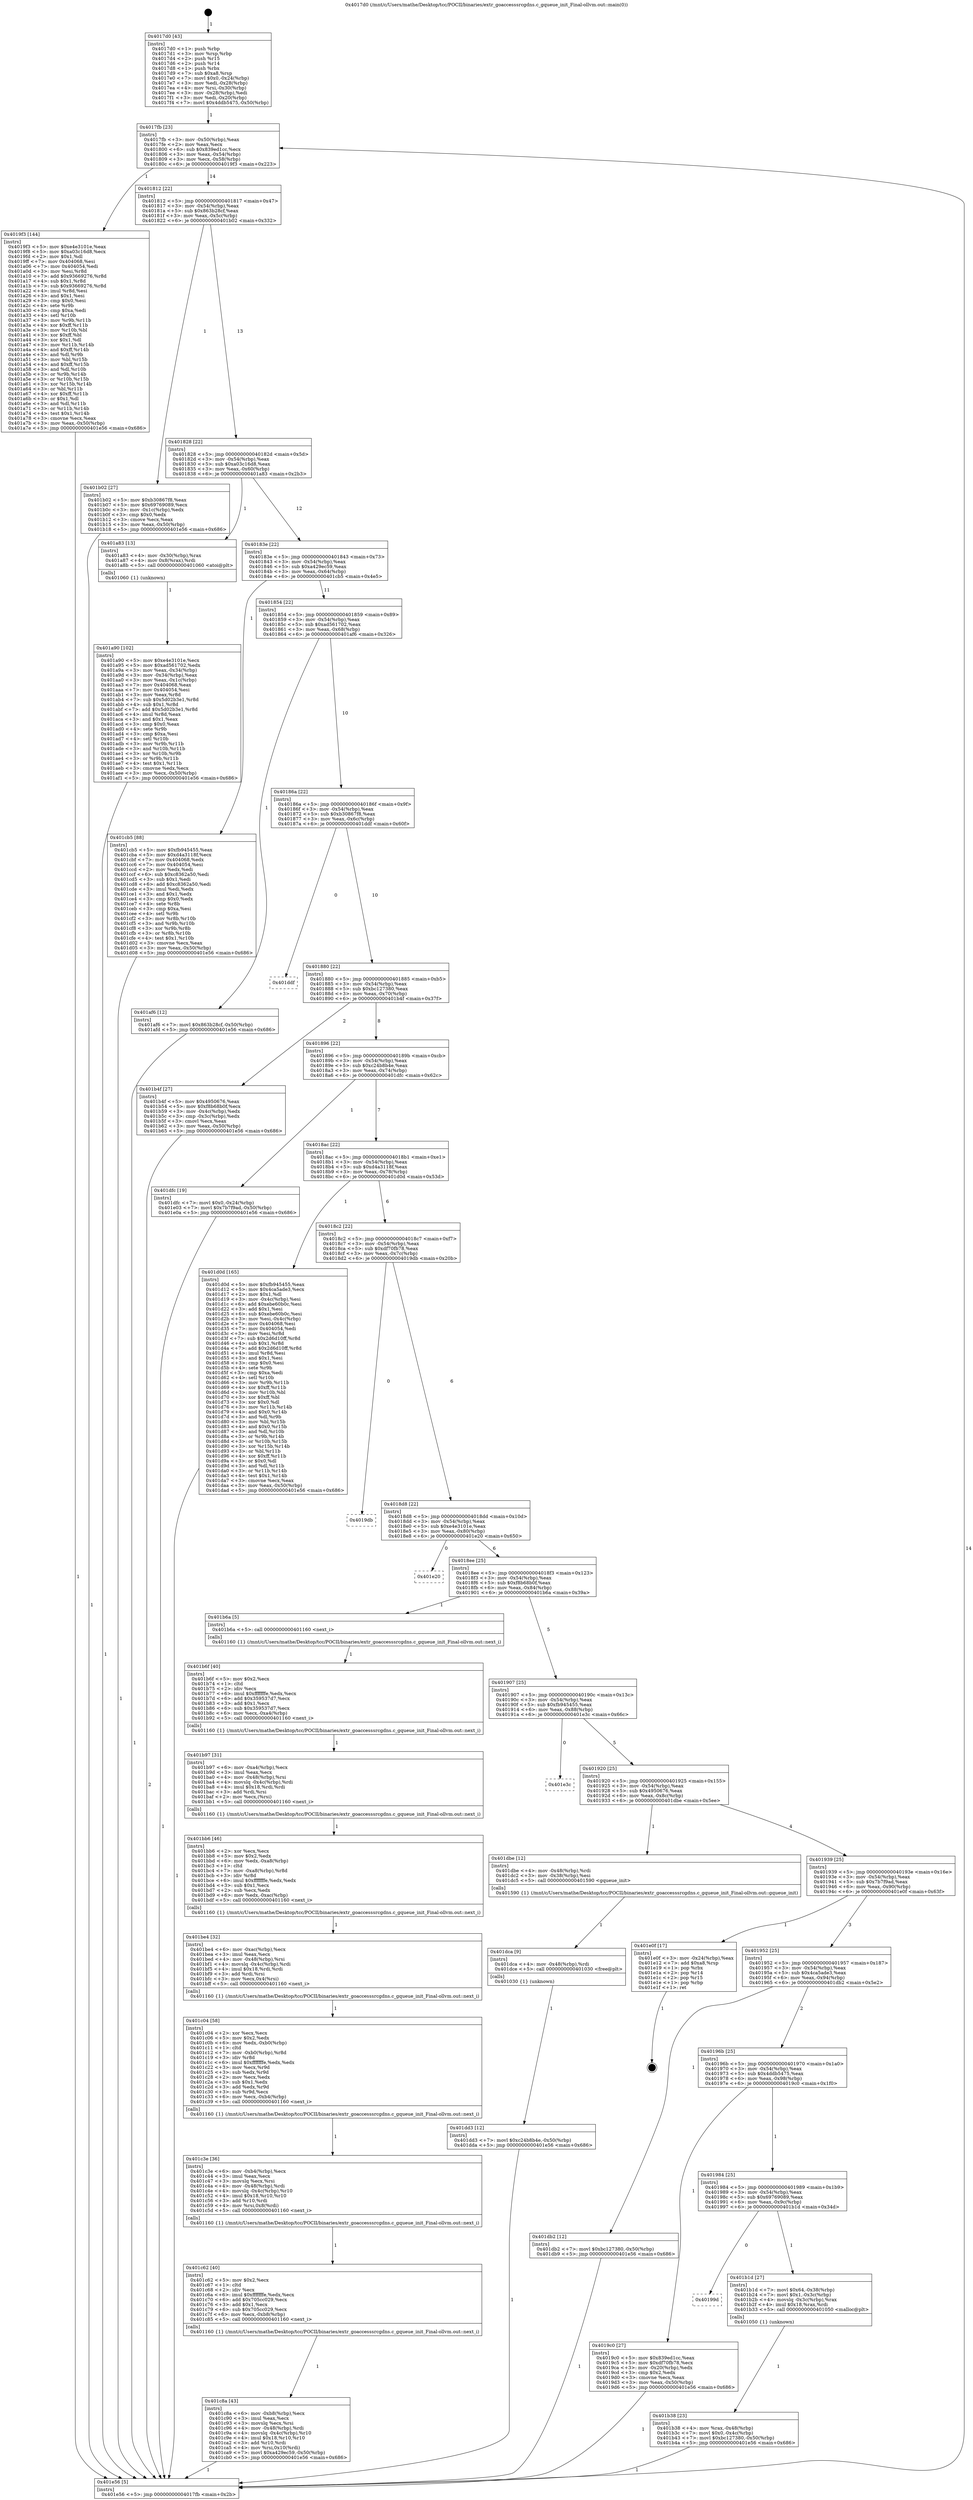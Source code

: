 digraph "0x4017d0" {
  label = "0x4017d0 (/mnt/c/Users/mathe/Desktop/tcc/POCII/binaries/extr_goaccesssrcgdns.c_gqueue_init_Final-ollvm.out::main(0))"
  labelloc = "t"
  node[shape=record]

  Entry [label="",width=0.3,height=0.3,shape=circle,fillcolor=black,style=filled]
  "0x4017fb" [label="{
     0x4017fb [23]\l
     | [instrs]\l
     &nbsp;&nbsp;0x4017fb \<+3\>: mov -0x50(%rbp),%eax\l
     &nbsp;&nbsp;0x4017fe \<+2\>: mov %eax,%ecx\l
     &nbsp;&nbsp;0x401800 \<+6\>: sub $0x839ed1cc,%ecx\l
     &nbsp;&nbsp;0x401806 \<+3\>: mov %eax,-0x54(%rbp)\l
     &nbsp;&nbsp;0x401809 \<+3\>: mov %ecx,-0x58(%rbp)\l
     &nbsp;&nbsp;0x40180c \<+6\>: je 00000000004019f3 \<main+0x223\>\l
  }"]
  "0x4019f3" [label="{
     0x4019f3 [144]\l
     | [instrs]\l
     &nbsp;&nbsp;0x4019f3 \<+5\>: mov $0xe4e3101e,%eax\l
     &nbsp;&nbsp;0x4019f8 \<+5\>: mov $0xa03c16d8,%ecx\l
     &nbsp;&nbsp;0x4019fd \<+2\>: mov $0x1,%dl\l
     &nbsp;&nbsp;0x4019ff \<+7\>: mov 0x404068,%esi\l
     &nbsp;&nbsp;0x401a06 \<+7\>: mov 0x404054,%edi\l
     &nbsp;&nbsp;0x401a0d \<+3\>: mov %esi,%r8d\l
     &nbsp;&nbsp;0x401a10 \<+7\>: add $0x93669276,%r8d\l
     &nbsp;&nbsp;0x401a17 \<+4\>: sub $0x1,%r8d\l
     &nbsp;&nbsp;0x401a1b \<+7\>: sub $0x93669276,%r8d\l
     &nbsp;&nbsp;0x401a22 \<+4\>: imul %r8d,%esi\l
     &nbsp;&nbsp;0x401a26 \<+3\>: and $0x1,%esi\l
     &nbsp;&nbsp;0x401a29 \<+3\>: cmp $0x0,%esi\l
     &nbsp;&nbsp;0x401a2c \<+4\>: sete %r9b\l
     &nbsp;&nbsp;0x401a30 \<+3\>: cmp $0xa,%edi\l
     &nbsp;&nbsp;0x401a33 \<+4\>: setl %r10b\l
     &nbsp;&nbsp;0x401a37 \<+3\>: mov %r9b,%r11b\l
     &nbsp;&nbsp;0x401a3a \<+4\>: xor $0xff,%r11b\l
     &nbsp;&nbsp;0x401a3e \<+3\>: mov %r10b,%bl\l
     &nbsp;&nbsp;0x401a41 \<+3\>: xor $0xff,%bl\l
     &nbsp;&nbsp;0x401a44 \<+3\>: xor $0x1,%dl\l
     &nbsp;&nbsp;0x401a47 \<+3\>: mov %r11b,%r14b\l
     &nbsp;&nbsp;0x401a4a \<+4\>: and $0xff,%r14b\l
     &nbsp;&nbsp;0x401a4e \<+3\>: and %dl,%r9b\l
     &nbsp;&nbsp;0x401a51 \<+3\>: mov %bl,%r15b\l
     &nbsp;&nbsp;0x401a54 \<+4\>: and $0xff,%r15b\l
     &nbsp;&nbsp;0x401a58 \<+3\>: and %dl,%r10b\l
     &nbsp;&nbsp;0x401a5b \<+3\>: or %r9b,%r14b\l
     &nbsp;&nbsp;0x401a5e \<+3\>: or %r10b,%r15b\l
     &nbsp;&nbsp;0x401a61 \<+3\>: xor %r15b,%r14b\l
     &nbsp;&nbsp;0x401a64 \<+3\>: or %bl,%r11b\l
     &nbsp;&nbsp;0x401a67 \<+4\>: xor $0xff,%r11b\l
     &nbsp;&nbsp;0x401a6b \<+3\>: or $0x1,%dl\l
     &nbsp;&nbsp;0x401a6e \<+3\>: and %dl,%r11b\l
     &nbsp;&nbsp;0x401a71 \<+3\>: or %r11b,%r14b\l
     &nbsp;&nbsp;0x401a74 \<+4\>: test $0x1,%r14b\l
     &nbsp;&nbsp;0x401a78 \<+3\>: cmovne %ecx,%eax\l
     &nbsp;&nbsp;0x401a7b \<+3\>: mov %eax,-0x50(%rbp)\l
     &nbsp;&nbsp;0x401a7e \<+5\>: jmp 0000000000401e56 \<main+0x686\>\l
  }"]
  "0x401812" [label="{
     0x401812 [22]\l
     | [instrs]\l
     &nbsp;&nbsp;0x401812 \<+5\>: jmp 0000000000401817 \<main+0x47\>\l
     &nbsp;&nbsp;0x401817 \<+3\>: mov -0x54(%rbp),%eax\l
     &nbsp;&nbsp;0x40181a \<+5\>: sub $0x863b28cf,%eax\l
     &nbsp;&nbsp;0x40181f \<+3\>: mov %eax,-0x5c(%rbp)\l
     &nbsp;&nbsp;0x401822 \<+6\>: je 0000000000401b02 \<main+0x332\>\l
  }"]
  Exit [label="",width=0.3,height=0.3,shape=circle,fillcolor=black,style=filled,peripheries=2]
  "0x401b02" [label="{
     0x401b02 [27]\l
     | [instrs]\l
     &nbsp;&nbsp;0x401b02 \<+5\>: mov $0xb30867f8,%eax\l
     &nbsp;&nbsp;0x401b07 \<+5\>: mov $0x69769089,%ecx\l
     &nbsp;&nbsp;0x401b0c \<+3\>: mov -0x1c(%rbp),%edx\l
     &nbsp;&nbsp;0x401b0f \<+3\>: cmp $0x0,%edx\l
     &nbsp;&nbsp;0x401b12 \<+3\>: cmove %ecx,%eax\l
     &nbsp;&nbsp;0x401b15 \<+3\>: mov %eax,-0x50(%rbp)\l
     &nbsp;&nbsp;0x401b18 \<+5\>: jmp 0000000000401e56 \<main+0x686\>\l
  }"]
  "0x401828" [label="{
     0x401828 [22]\l
     | [instrs]\l
     &nbsp;&nbsp;0x401828 \<+5\>: jmp 000000000040182d \<main+0x5d\>\l
     &nbsp;&nbsp;0x40182d \<+3\>: mov -0x54(%rbp),%eax\l
     &nbsp;&nbsp;0x401830 \<+5\>: sub $0xa03c16d8,%eax\l
     &nbsp;&nbsp;0x401835 \<+3\>: mov %eax,-0x60(%rbp)\l
     &nbsp;&nbsp;0x401838 \<+6\>: je 0000000000401a83 \<main+0x2b3\>\l
  }"]
  "0x401dd3" [label="{
     0x401dd3 [12]\l
     | [instrs]\l
     &nbsp;&nbsp;0x401dd3 \<+7\>: movl $0xc24b8b4e,-0x50(%rbp)\l
     &nbsp;&nbsp;0x401dda \<+5\>: jmp 0000000000401e56 \<main+0x686\>\l
  }"]
  "0x401a83" [label="{
     0x401a83 [13]\l
     | [instrs]\l
     &nbsp;&nbsp;0x401a83 \<+4\>: mov -0x30(%rbp),%rax\l
     &nbsp;&nbsp;0x401a87 \<+4\>: mov 0x8(%rax),%rdi\l
     &nbsp;&nbsp;0x401a8b \<+5\>: call 0000000000401060 \<atoi@plt\>\l
     | [calls]\l
     &nbsp;&nbsp;0x401060 \{1\} (unknown)\l
  }"]
  "0x40183e" [label="{
     0x40183e [22]\l
     | [instrs]\l
     &nbsp;&nbsp;0x40183e \<+5\>: jmp 0000000000401843 \<main+0x73\>\l
     &nbsp;&nbsp;0x401843 \<+3\>: mov -0x54(%rbp),%eax\l
     &nbsp;&nbsp;0x401846 \<+5\>: sub $0xa429ec59,%eax\l
     &nbsp;&nbsp;0x40184b \<+3\>: mov %eax,-0x64(%rbp)\l
     &nbsp;&nbsp;0x40184e \<+6\>: je 0000000000401cb5 \<main+0x4e5\>\l
  }"]
  "0x401dca" [label="{
     0x401dca [9]\l
     | [instrs]\l
     &nbsp;&nbsp;0x401dca \<+4\>: mov -0x48(%rbp),%rdi\l
     &nbsp;&nbsp;0x401dce \<+5\>: call 0000000000401030 \<free@plt\>\l
     | [calls]\l
     &nbsp;&nbsp;0x401030 \{1\} (unknown)\l
  }"]
  "0x401cb5" [label="{
     0x401cb5 [88]\l
     | [instrs]\l
     &nbsp;&nbsp;0x401cb5 \<+5\>: mov $0xfb945455,%eax\l
     &nbsp;&nbsp;0x401cba \<+5\>: mov $0xd4a3118f,%ecx\l
     &nbsp;&nbsp;0x401cbf \<+7\>: mov 0x404068,%edx\l
     &nbsp;&nbsp;0x401cc6 \<+7\>: mov 0x404054,%esi\l
     &nbsp;&nbsp;0x401ccd \<+2\>: mov %edx,%edi\l
     &nbsp;&nbsp;0x401ccf \<+6\>: sub $0xc8362a50,%edi\l
     &nbsp;&nbsp;0x401cd5 \<+3\>: sub $0x1,%edi\l
     &nbsp;&nbsp;0x401cd8 \<+6\>: add $0xc8362a50,%edi\l
     &nbsp;&nbsp;0x401cde \<+3\>: imul %edi,%edx\l
     &nbsp;&nbsp;0x401ce1 \<+3\>: and $0x1,%edx\l
     &nbsp;&nbsp;0x401ce4 \<+3\>: cmp $0x0,%edx\l
     &nbsp;&nbsp;0x401ce7 \<+4\>: sete %r8b\l
     &nbsp;&nbsp;0x401ceb \<+3\>: cmp $0xa,%esi\l
     &nbsp;&nbsp;0x401cee \<+4\>: setl %r9b\l
     &nbsp;&nbsp;0x401cf2 \<+3\>: mov %r8b,%r10b\l
     &nbsp;&nbsp;0x401cf5 \<+3\>: and %r9b,%r10b\l
     &nbsp;&nbsp;0x401cf8 \<+3\>: xor %r9b,%r8b\l
     &nbsp;&nbsp;0x401cfb \<+3\>: or %r8b,%r10b\l
     &nbsp;&nbsp;0x401cfe \<+4\>: test $0x1,%r10b\l
     &nbsp;&nbsp;0x401d02 \<+3\>: cmovne %ecx,%eax\l
     &nbsp;&nbsp;0x401d05 \<+3\>: mov %eax,-0x50(%rbp)\l
     &nbsp;&nbsp;0x401d08 \<+5\>: jmp 0000000000401e56 \<main+0x686\>\l
  }"]
  "0x401854" [label="{
     0x401854 [22]\l
     | [instrs]\l
     &nbsp;&nbsp;0x401854 \<+5\>: jmp 0000000000401859 \<main+0x89\>\l
     &nbsp;&nbsp;0x401859 \<+3\>: mov -0x54(%rbp),%eax\l
     &nbsp;&nbsp;0x40185c \<+5\>: sub $0xad561702,%eax\l
     &nbsp;&nbsp;0x401861 \<+3\>: mov %eax,-0x68(%rbp)\l
     &nbsp;&nbsp;0x401864 \<+6\>: je 0000000000401af6 \<main+0x326\>\l
  }"]
  "0x401c8a" [label="{
     0x401c8a [43]\l
     | [instrs]\l
     &nbsp;&nbsp;0x401c8a \<+6\>: mov -0xb8(%rbp),%ecx\l
     &nbsp;&nbsp;0x401c90 \<+3\>: imul %eax,%ecx\l
     &nbsp;&nbsp;0x401c93 \<+3\>: movslq %ecx,%rsi\l
     &nbsp;&nbsp;0x401c96 \<+4\>: mov -0x48(%rbp),%rdi\l
     &nbsp;&nbsp;0x401c9a \<+4\>: movslq -0x4c(%rbp),%r10\l
     &nbsp;&nbsp;0x401c9e \<+4\>: imul $0x18,%r10,%r10\l
     &nbsp;&nbsp;0x401ca2 \<+3\>: add %r10,%rdi\l
     &nbsp;&nbsp;0x401ca5 \<+4\>: mov %rsi,0x10(%rdi)\l
     &nbsp;&nbsp;0x401ca9 \<+7\>: movl $0xa429ec59,-0x50(%rbp)\l
     &nbsp;&nbsp;0x401cb0 \<+5\>: jmp 0000000000401e56 \<main+0x686\>\l
  }"]
  "0x401af6" [label="{
     0x401af6 [12]\l
     | [instrs]\l
     &nbsp;&nbsp;0x401af6 \<+7\>: movl $0x863b28cf,-0x50(%rbp)\l
     &nbsp;&nbsp;0x401afd \<+5\>: jmp 0000000000401e56 \<main+0x686\>\l
  }"]
  "0x40186a" [label="{
     0x40186a [22]\l
     | [instrs]\l
     &nbsp;&nbsp;0x40186a \<+5\>: jmp 000000000040186f \<main+0x9f\>\l
     &nbsp;&nbsp;0x40186f \<+3\>: mov -0x54(%rbp),%eax\l
     &nbsp;&nbsp;0x401872 \<+5\>: sub $0xb30867f8,%eax\l
     &nbsp;&nbsp;0x401877 \<+3\>: mov %eax,-0x6c(%rbp)\l
     &nbsp;&nbsp;0x40187a \<+6\>: je 0000000000401ddf \<main+0x60f\>\l
  }"]
  "0x401c62" [label="{
     0x401c62 [40]\l
     | [instrs]\l
     &nbsp;&nbsp;0x401c62 \<+5\>: mov $0x2,%ecx\l
     &nbsp;&nbsp;0x401c67 \<+1\>: cltd\l
     &nbsp;&nbsp;0x401c68 \<+2\>: idiv %ecx\l
     &nbsp;&nbsp;0x401c6a \<+6\>: imul $0xfffffffe,%edx,%ecx\l
     &nbsp;&nbsp;0x401c70 \<+6\>: add $0x705cc029,%ecx\l
     &nbsp;&nbsp;0x401c76 \<+3\>: add $0x1,%ecx\l
     &nbsp;&nbsp;0x401c79 \<+6\>: sub $0x705cc029,%ecx\l
     &nbsp;&nbsp;0x401c7f \<+6\>: mov %ecx,-0xb8(%rbp)\l
     &nbsp;&nbsp;0x401c85 \<+5\>: call 0000000000401160 \<next_i\>\l
     | [calls]\l
     &nbsp;&nbsp;0x401160 \{1\} (/mnt/c/Users/mathe/Desktop/tcc/POCII/binaries/extr_goaccesssrcgdns.c_gqueue_init_Final-ollvm.out::next_i)\l
  }"]
  "0x401ddf" [label="{
     0x401ddf\l
  }", style=dashed]
  "0x401880" [label="{
     0x401880 [22]\l
     | [instrs]\l
     &nbsp;&nbsp;0x401880 \<+5\>: jmp 0000000000401885 \<main+0xb5\>\l
     &nbsp;&nbsp;0x401885 \<+3\>: mov -0x54(%rbp),%eax\l
     &nbsp;&nbsp;0x401888 \<+5\>: sub $0xbc127380,%eax\l
     &nbsp;&nbsp;0x40188d \<+3\>: mov %eax,-0x70(%rbp)\l
     &nbsp;&nbsp;0x401890 \<+6\>: je 0000000000401b4f \<main+0x37f\>\l
  }"]
  "0x401c3e" [label="{
     0x401c3e [36]\l
     | [instrs]\l
     &nbsp;&nbsp;0x401c3e \<+6\>: mov -0xb4(%rbp),%ecx\l
     &nbsp;&nbsp;0x401c44 \<+3\>: imul %eax,%ecx\l
     &nbsp;&nbsp;0x401c47 \<+3\>: movslq %ecx,%rsi\l
     &nbsp;&nbsp;0x401c4a \<+4\>: mov -0x48(%rbp),%rdi\l
     &nbsp;&nbsp;0x401c4e \<+4\>: movslq -0x4c(%rbp),%r10\l
     &nbsp;&nbsp;0x401c52 \<+4\>: imul $0x18,%r10,%r10\l
     &nbsp;&nbsp;0x401c56 \<+3\>: add %r10,%rdi\l
     &nbsp;&nbsp;0x401c59 \<+4\>: mov %rsi,0x8(%rdi)\l
     &nbsp;&nbsp;0x401c5d \<+5\>: call 0000000000401160 \<next_i\>\l
     | [calls]\l
     &nbsp;&nbsp;0x401160 \{1\} (/mnt/c/Users/mathe/Desktop/tcc/POCII/binaries/extr_goaccesssrcgdns.c_gqueue_init_Final-ollvm.out::next_i)\l
  }"]
  "0x401b4f" [label="{
     0x401b4f [27]\l
     | [instrs]\l
     &nbsp;&nbsp;0x401b4f \<+5\>: mov $0x4950676,%eax\l
     &nbsp;&nbsp;0x401b54 \<+5\>: mov $0xf8b68b0f,%ecx\l
     &nbsp;&nbsp;0x401b59 \<+3\>: mov -0x4c(%rbp),%edx\l
     &nbsp;&nbsp;0x401b5c \<+3\>: cmp -0x3c(%rbp),%edx\l
     &nbsp;&nbsp;0x401b5f \<+3\>: cmovl %ecx,%eax\l
     &nbsp;&nbsp;0x401b62 \<+3\>: mov %eax,-0x50(%rbp)\l
     &nbsp;&nbsp;0x401b65 \<+5\>: jmp 0000000000401e56 \<main+0x686\>\l
  }"]
  "0x401896" [label="{
     0x401896 [22]\l
     | [instrs]\l
     &nbsp;&nbsp;0x401896 \<+5\>: jmp 000000000040189b \<main+0xcb\>\l
     &nbsp;&nbsp;0x40189b \<+3\>: mov -0x54(%rbp),%eax\l
     &nbsp;&nbsp;0x40189e \<+5\>: sub $0xc24b8b4e,%eax\l
     &nbsp;&nbsp;0x4018a3 \<+3\>: mov %eax,-0x74(%rbp)\l
     &nbsp;&nbsp;0x4018a6 \<+6\>: je 0000000000401dfc \<main+0x62c\>\l
  }"]
  "0x401c04" [label="{
     0x401c04 [58]\l
     | [instrs]\l
     &nbsp;&nbsp;0x401c04 \<+2\>: xor %ecx,%ecx\l
     &nbsp;&nbsp;0x401c06 \<+5\>: mov $0x2,%edx\l
     &nbsp;&nbsp;0x401c0b \<+6\>: mov %edx,-0xb0(%rbp)\l
     &nbsp;&nbsp;0x401c11 \<+1\>: cltd\l
     &nbsp;&nbsp;0x401c12 \<+7\>: mov -0xb0(%rbp),%r8d\l
     &nbsp;&nbsp;0x401c19 \<+3\>: idiv %r8d\l
     &nbsp;&nbsp;0x401c1c \<+6\>: imul $0xfffffffe,%edx,%edx\l
     &nbsp;&nbsp;0x401c22 \<+3\>: mov %ecx,%r9d\l
     &nbsp;&nbsp;0x401c25 \<+3\>: sub %edx,%r9d\l
     &nbsp;&nbsp;0x401c28 \<+2\>: mov %ecx,%edx\l
     &nbsp;&nbsp;0x401c2a \<+3\>: sub $0x1,%edx\l
     &nbsp;&nbsp;0x401c2d \<+3\>: add %edx,%r9d\l
     &nbsp;&nbsp;0x401c30 \<+3\>: sub %r9d,%ecx\l
     &nbsp;&nbsp;0x401c33 \<+6\>: mov %ecx,-0xb4(%rbp)\l
     &nbsp;&nbsp;0x401c39 \<+5\>: call 0000000000401160 \<next_i\>\l
     | [calls]\l
     &nbsp;&nbsp;0x401160 \{1\} (/mnt/c/Users/mathe/Desktop/tcc/POCII/binaries/extr_goaccesssrcgdns.c_gqueue_init_Final-ollvm.out::next_i)\l
  }"]
  "0x401dfc" [label="{
     0x401dfc [19]\l
     | [instrs]\l
     &nbsp;&nbsp;0x401dfc \<+7\>: movl $0x0,-0x24(%rbp)\l
     &nbsp;&nbsp;0x401e03 \<+7\>: movl $0x7b7f9ad,-0x50(%rbp)\l
     &nbsp;&nbsp;0x401e0a \<+5\>: jmp 0000000000401e56 \<main+0x686\>\l
  }"]
  "0x4018ac" [label="{
     0x4018ac [22]\l
     | [instrs]\l
     &nbsp;&nbsp;0x4018ac \<+5\>: jmp 00000000004018b1 \<main+0xe1\>\l
     &nbsp;&nbsp;0x4018b1 \<+3\>: mov -0x54(%rbp),%eax\l
     &nbsp;&nbsp;0x4018b4 \<+5\>: sub $0xd4a3118f,%eax\l
     &nbsp;&nbsp;0x4018b9 \<+3\>: mov %eax,-0x78(%rbp)\l
     &nbsp;&nbsp;0x4018bc \<+6\>: je 0000000000401d0d \<main+0x53d\>\l
  }"]
  "0x401be4" [label="{
     0x401be4 [32]\l
     | [instrs]\l
     &nbsp;&nbsp;0x401be4 \<+6\>: mov -0xac(%rbp),%ecx\l
     &nbsp;&nbsp;0x401bea \<+3\>: imul %eax,%ecx\l
     &nbsp;&nbsp;0x401bed \<+4\>: mov -0x48(%rbp),%rsi\l
     &nbsp;&nbsp;0x401bf1 \<+4\>: movslq -0x4c(%rbp),%rdi\l
     &nbsp;&nbsp;0x401bf5 \<+4\>: imul $0x18,%rdi,%rdi\l
     &nbsp;&nbsp;0x401bf9 \<+3\>: add %rdi,%rsi\l
     &nbsp;&nbsp;0x401bfc \<+3\>: mov %ecx,0x4(%rsi)\l
     &nbsp;&nbsp;0x401bff \<+5\>: call 0000000000401160 \<next_i\>\l
     | [calls]\l
     &nbsp;&nbsp;0x401160 \{1\} (/mnt/c/Users/mathe/Desktop/tcc/POCII/binaries/extr_goaccesssrcgdns.c_gqueue_init_Final-ollvm.out::next_i)\l
  }"]
  "0x401d0d" [label="{
     0x401d0d [165]\l
     | [instrs]\l
     &nbsp;&nbsp;0x401d0d \<+5\>: mov $0xfb945455,%eax\l
     &nbsp;&nbsp;0x401d12 \<+5\>: mov $0x4ca5ade3,%ecx\l
     &nbsp;&nbsp;0x401d17 \<+2\>: mov $0x1,%dl\l
     &nbsp;&nbsp;0x401d19 \<+3\>: mov -0x4c(%rbp),%esi\l
     &nbsp;&nbsp;0x401d1c \<+6\>: add $0xebe60b0c,%esi\l
     &nbsp;&nbsp;0x401d22 \<+3\>: add $0x1,%esi\l
     &nbsp;&nbsp;0x401d25 \<+6\>: sub $0xebe60b0c,%esi\l
     &nbsp;&nbsp;0x401d2b \<+3\>: mov %esi,-0x4c(%rbp)\l
     &nbsp;&nbsp;0x401d2e \<+7\>: mov 0x404068,%esi\l
     &nbsp;&nbsp;0x401d35 \<+7\>: mov 0x404054,%edi\l
     &nbsp;&nbsp;0x401d3c \<+3\>: mov %esi,%r8d\l
     &nbsp;&nbsp;0x401d3f \<+7\>: sub $0x2d6d10ff,%r8d\l
     &nbsp;&nbsp;0x401d46 \<+4\>: sub $0x1,%r8d\l
     &nbsp;&nbsp;0x401d4a \<+7\>: add $0x2d6d10ff,%r8d\l
     &nbsp;&nbsp;0x401d51 \<+4\>: imul %r8d,%esi\l
     &nbsp;&nbsp;0x401d55 \<+3\>: and $0x1,%esi\l
     &nbsp;&nbsp;0x401d58 \<+3\>: cmp $0x0,%esi\l
     &nbsp;&nbsp;0x401d5b \<+4\>: sete %r9b\l
     &nbsp;&nbsp;0x401d5f \<+3\>: cmp $0xa,%edi\l
     &nbsp;&nbsp;0x401d62 \<+4\>: setl %r10b\l
     &nbsp;&nbsp;0x401d66 \<+3\>: mov %r9b,%r11b\l
     &nbsp;&nbsp;0x401d69 \<+4\>: xor $0xff,%r11b\l
     &nbsp;&nbsp;0x401d6d \<+3\>: mov %r10b,%bl\l
     &nbsp;&nbsp;0x401d70 \<+3\>: xor $0xff,%bl\l
     &nbsp;&nbsp;0x401d73 \<+3\>: xor $0x0,%dl\l
     &nbsp;&nbsp;0x401d76 \<+3\>: mov %r11b,%r14b\l
     &nbsp;&nbsp;0x401d79 \<+4\>: and $0x0,%r14b\l
     &nbsp;&nbsp;0x401d7d \<+3\>: and %dl,%r9b\l
     &nbsp;&nbsp;0x401d80 \<+3\>: mov %bl,%r15b\l
     &nbsp;&nbsp;0x401d83 \<+4\>: and $0x0,%r15b\l
     &nbsp;&nbsp;0x401d87 \<+3\>: and %dl,%r10b\l
     &nbsp;&nbsp;0x401d8a \<+3\>: or %r9b,%r14b\l
     &nbsp;&nbsp;0x401d8d \<+3\>: or %r10b,%r15b\l
     &nbsp;&nbsp;0x401d90 \<+3\>: xor %r15b,%r14b\l
     &nbsp;&nbsp;0x401d93 \<+3\>: or %bl,%r11b\l
     &nbsp;&nbsp;0x401d96 \<+4\>: xor $0xff,%r11b\l
     &nbsp;&nbsp;0x401d9a \<+3\>: or $0x0,%dl\l
     &nbsp;&nbsp;0x401d9d \<+3\>: and %dl,%r11b\l
     &nbsp;&nbsp;0x401da0 \<+3\>: or %r11b,%r14b\l
     &nbsp;&nbsp;0x401da3 \<+4\>: test $0x1,%r14b\l
     &nbsp;&nbsp;0x401da7 \<+3\>: cmovne %ecx,%eax\l
     &nbsp;&nbsp;0x401daa \<+3\>: mov %eax,-0x50(%rbp)\l
     &nbsp;&nbsp;0x401dad \<+5\>: jmp 0000000000401e56 \<main+0x686\>\l
  }"]
  "0x4018c2" [label="{
     0x4018c2 [22]\l
     | [instrs]\l
     &nbsp;&nbsp;0x4018c2 \<+5\>: jmp 00000000004018c7 \<main+0xf7\>\l
     &nbsp;&nbsp;0x4018c7 \<+3\>: mov -0x54(%rbp),%eax\l
     &nbsp;&nbsp;0x4018ca \<+5\>: sub $0xdf70fb78,%eax\l
     &nbsp;&nbsp;0x4018cf \<+3\>: mov %eax,-0x7c(%rbp)\l
     &nbsp;&nbsp;0x4018d2 \<+6\>: je 00000000004019db \<main+0x20b\>\l
  }"]
  "0x401bb6" [label="{
     0x401bb6 [46]\l
     | [instrs]\l
     &nbsp;&nbsp;0x401bb6 \<+2\>: xor %ecx,%ecx\l
     &nbsp;&nbsp;0x401bb8 \<+5\>: mov $0x2,%edx\l
     &nbsp;&nbsp;0x401bbd \<+6\>: mov %edx,-0xa8(%rbp)\l
     &nbsp;&nbsp;0x401bc3 \<+1\>: cltd\l
     &nbsp;&nbsp;0x401bc4 \<+7\>: mov -0xa8(%rbp),%r8d\l
     &nbsp;&nbsp;0x401bcb \<+3\>: idiv %r8d\l
     &nbsp;&nbsp;0x401bce \<+6\>: imul $0xfffffffe,%edx,%edx\l
     &nbsp;&nbsp;0x401bd4 \<+3\>: sub $0x1,%ecx\l
     &nbsp;&nbsp;0x401bd7 \<+2\>: sub %ecx,%edx\l
     &nbsp;&nbsp;0x401bd9 \<+6\>: mov %edx,-0xac(%rbp)\l
     &nbsp;&nbsp;0x401bdf \<+5\>: call 0000000000401160 \<next_i\>\l
     | [calls]\l
     &nbsp;&nbsp;0x401160 \{1\} (/mnt/c/Users/mathe/Desktop/tcc/POCII/binaries/extr_goaccesssrcgdns.c_gqueue_init_Final-ollvm.out::next_i)\l
  }"]
  "0x4019db" [label="{
     0x4019db\l
  }", style=dashed]
  "0x4018d8" [label="{
     0x4018d8 [22]\l
     | [instrs]\l
     &nbsp;&nbsp;0x4018d8 \<+5\>: jmp 00000000004018dd \<main+0x10d\>\l
     &nbsp;&nbsp;0x4018dd \<+3\>: mov -0x54(%rbp),%eax\l
     &nbsp;&nbsp;0x4018e0 \<+5\>: sub $0xe4e3101e,%eax\l
     &nbsp;&nbsp;0x4018e5 \<+3\>: mov %eax,-0x80(%rbp)\l
     &nbsp;&nbsp;0x4018e8 \<+6\>: je 0000000000401e20 \<main+0x650\>\l
  }"]
  "0x401b97" [label="{
     0x401b97 [31]\l
     | [instrs]\l
     &nbsp;&nbsp;0x401b97 \<+6\>: mov -0xa4(%rbp),%ecx\l
     &nbsp;&nbsp;0x401b9d \<+3\>: imul %eax,%ecx\l
     &nbsp;&nbsp;0x401ba0 \<+4\>: mov -0x48(%rbp),%rsi\l
     &nbsp;&nbsp;0x401ba4 \<+4\>: movslq -0x4c(%rbp),%rdi\l
     &nbsp;&nbsp;0x401ba8 \<+4\>: imul $0x18,%rdi,%rdi\l
     &nbsp;&nbsp;0x401bac \<+3\>: add %rdi,%rsi\l
     &nbsp;&nbsp;0x401baf \<+2\>: mov %ecx,(%rsi)\l
     &nbsp;&nbsp;0x401bb1 \<+5\>: call 0000000000401160 \<next_i\>\l
     | [calls]\l
     &nbsp;&nbsp;0x401160 \{1\} (/mnt/c/Users/mathe/Desktop/tcc/POCII/binaries/extr_goaccesssrcgdns.c_gqueue_init_Final-ollvm.out::next_i)\l
  }"]
  "0x401e20" [label="{
     0x401e20\l
  }", style=dashed]
  "0x4018ee" [label="{
     0x4018ee [25]\l
     | [instrs]\l
     &nbsp;&nbsp;0x4018ee \<+5\>: jmp 00000000004018f3 \<main+0x123\>\l
     &nbsp;&nbsp;0x4018f3 \<+3\>: mov -0x54(%rbp),%eax\l
     &nbsp;&nbsp;0x4018f6 \<+5\>: sub $0xf8b68b0f,%eax\l
     &nbsp;&nbsp;0x4018fb \<+6\>: mov %eax,-0x84(%rbp)\l
     &nbsp;&nbsp;0x401901 \<+6\>: je 0000000000401b6a \<main+0x39a\>\l
  }"]
  "0x401b6f" [label="{
     0x401b6f [40]\l
     | [instrs]\l
     &nbsp;&nbsp;0x401b6f \<+5\>: mov $0x2,%ecx\l
     &nbsp;&nbsp;0x401b74 \<+1\>: cltd\l
     &nbsp;&nbsp;0x401b75 \<+2\>: idiv %ecx\l
     &nbsp;&nbsp;0x401b77 \<+6\>: imul $0xfffffffe,%edx,%ecx\l
     &nbsp;&nbsp;0x401b7d \<+6\>: add $0x359537d7,%ecx\l
     &nbsp;&nbsp;0x401b83 \<+3\>: add $0x1,%ecx\l
     &nbsp;&nbsp;0x401b86 \<+6\>: sub $0x359537d7,%ecx\l
     &nbsp;&nbsp;0x401b8c \<+6\>: mov %ecx,-0xa4(%rbp)\l
     &nbsp;&nbsp;0x401b92 \<+5\>: call 0000000000401160 \<next_i\>\l
     | [calls]\l
     &nbsp;&nbsp;0x401160 \{1\} (/mnt/c/Users/mathe/Desktop/tcc/POCII/binaries/extr_goaccesssrcgdns.c_gqueue_init_Final-ollvm.out::next_i)\l
  }"]
  "0x401b6a" [label="{
     0x401b6a [5]\l
     | [instrs]\l
     &nbsp;&nbsp;0x401b6a \<+5\>: call 0000000000401160 \<next_i\>\l
     | [calls]\l
     &nbsp;&nbsp;0x401160 \{1\} (/mnt/c/Users/mathe/Desktop/tcc/POCII/binaries/extr_goaccesssrcgdns.c_gqueue_init_Final-ollvm.out::next_i)\l
  }"]
  "0x401907" [label="{
     0x401907 [25]\l
     | [instrs]\l
     &nbsp;&nbsp;0x401907 \<+5\>: jmp 000000000040190c \<main+0x13c\>\l
     &nbsp;&nbsp;0x40190c \<+3\>: mov -0x54(%rbp),%eax\l
     &nbsp;&nbsp;0x40190f \<+5\>: sub $0xfb945455,%eax\l
     &nbsp;&nbsp;0x401914 \<+6\>: mov %eax,-0x88(%rbp)\l
     &nbsp;&nbsp;0x40191a \<+6\>: je 0000000000401e3c \<main+0x66c\>\l
  }"]
  "0x401b38" [label="{
     0x401b38 [23]\l
     | [instrs]\l
     &nbsp;&nbsp;0x401b38 \<+4\>: mov %rax,-0x48(%rbp)\l
     &nbsp;&nbsp;0x401b3c \<+7\>: movl $0x0,-0x4c(%rbp)\l
     &nbsp;&nbsp;0x401b43 \<+7\>: movl $0xbc127380,-0x50(%rbp)\l
     &nbsp;&nbsp;0x401b4a \<+5\>: jmp 0000000000401e56 \<main+0x686\>\l
  }"]
  "0x401e3c" [label="{
     0x401e3c\l
  }", style=dashed]
  "0x401920" [label="{
     0x401920 [25]\l
     | [instrs]\l
     &nbsp;&nbsp;0x401920 \<+5\>: jmp 0000000000401925 \<main+0x155\>\l
     &nbsp;&nbsp;0x401925 \<+3\>: mov -0x54(%rbp),%eax\l
     &nbsp;&nbsp;0x401928 \<+5\>: sub $0x4950676,%eax\l
     &nbsp;&nbsp;0x40192d \<+6\>: mov %eax,-0x8c(%rbp)\l
     &nbsp;&nbsp;0x401933 \<+6\>: je 0000000000401dbe \<main+0x5ee\>\l
  }"]
  "0x40199d" [label="{
     0x40199d\l
  }", style=dashed]
  "0x401dbe" [label="{
     0x401dbe [12]\l
     | [instrs]\l
     &nbsp;&nbsp;0x401dbe \<+4\>: mov -0x48(%rbp),%rdi\l
     &nbsp;&nbsp;0x401dc2 \<+3\>: mov -0x38(%rbp),%esi\l
     &nbsp;&nbsp;0x401dc5 \<+5\>: call 0000000000401590 \<gqueue_init\>\l
     | [calls]\l
     &nbsp;&nbsp;0x401590 \{1\} (/mnt/c/Users/mathe/Desktop/tcc/POCII/binaries/extr_goaccesssrcgdns.c_gqueue_init_Final-ollvm.out::gqueue_init)\l
  }"]
  "0x401939" [label="{
     0x401939 [25]\l
     | [instrs]\l
     &nbsp;&nbsp;0x401939 \<+5\>: jmp 000000000040193e \<main+0x16e\>\l
     &nbsp;&nbsp;0x40193e \<+3\>: mov -0x54(%rbp),%eax\l
     &nbsp;&nbsp;0x401941 \<+5\>: sub $0x7b7f9ad,%eax\l
     &nbsp;&nbsp;0x401946 \<+6\>: mov %eax,-0x90(%rbp)\l
     &nbsp;&nbsp;0x40194c \<+6\>: je 0000000000401e0f \<main+0x63f\>\l
  }"]
  "0x401b1d" [label="{
     0x401b1d [27]\l
     | [instrs]\l
     &nbsp;&nbsp;0x401b1d \<+7\>: movl $0x64,-0x38(%rbp)\l
     &nbsp;&nbsp;0x401b24 \<+7\>: movl $0x1,-0x3c(%rbp)\l
     &nbsp;&nbsp;0x401b2b \<+4\>: movslq -0x3c(%rbp),%rax\l
     &nbsp;&nbsp;0x401b2f \<+4\>: imul $0x18,%rax,%rdi\l
     &nbsp;&nbsp;0x401b33 \<+5\>: call 0000000000401050 \<malloc@plt\>\l
     | [calls]\l
     &nbsp;&nbsp;0x401050 \{1\} (unknown)\l
  }"]
  "0x401e0f" [label="{
     0x401e0f [17]\l
     | [instrs]\l
     &nbsp;&nbsp;0x401e0f \<+3\>: mov -0x24(%rbp),%eax\l
     &nbsp;&nbsp;0x401e12 \<+7\>: add $0xa8,%rsp\l
     &nbsp;&nbsp;0x401e19 \<+1\>: pop %rbx\l
     &nbsp;&nbsp;0x401e1a \<+2\>: pop %r14\l
     &nbsp;&nbsp;0x401e1c \<+2\>: pop %r15\l
     &nbsp;&nbsp;0x401e1e \<+1\>: pop %rbp\l
     &nbsp;&nbsp;0x401e1f \<+1\>: ret\l
  }"]
  "0x401952" [label="{
     0x401952 [25]\l
     | [instrs]\l
     &nbsp;&nbsp;0x401952 \<+5\>: jmp 0000000000401957 \<main+0x187\>\l
     &nbsp;&nbsp;0x401957 \<+3\>: mov -0x54(%rbp),%eax\l
     &nbsp;&nbsp;0x40195a \<+5\>: sub $0x4ca5ade3,%eax\l
     &nbsp;&nbsp;0x40195f \<+6\>: mov %eax,-0x94(%rbp)\l
     &nbsp;&nbsp;0x401965 \<+6\>: je 0000000000401db2 \<main+0x5e2\>\l
  }"]
  "0x401a90" [label="{
     0x401a90 [102]\l
     | [instrs]\l
     &nbsp;&nbsp;0x401a90 \<+5\>: mov $0xe4e3101e,%ecx\l
     &nbsp;&nbsp;0x401a95 \<+5\>: mov $0xad561702,%edx\l
     &nbsp;&nbsp;0x401a9a \<+3\>: mov %eax,-0x34(%rbp)\l
     &nbsp;&nbsp;0x401a9d \<+3\>: mov -0x34(%rbp),%eax\l
     &nbsp;&nbsp;0x401aa0 \<+3\>: mov %eax,-0x1c(%rbp)\l
     &nbsp;&nbsp;0x401aa3 \<+7\>: mov 0x404068,%eax\l
     &nbsp;&nbsp;0x401aaa \<+7\>: mov 0x404054,%esi\l
     &nbsp;&nbsp;0x401ab1 \<+3\>: mov %eax,%r8d\l
     &nbsp;&nbsp;0x401ab4 \<+7\>: sub $0x5d02b3e1,%r8d\l
     &nbsp;&nbsp;0x401abb \<+4\>: sub $0x1,%r8d\l
     &nbsp;&nbsp;0x401abf \<+7\>: add $0x5d02b3e1,%r8d\l
     &nbsp;&nbsp;0x401ac6 \<+4\>: imul %r8d,%eax\l
     &nbsp;&nbsp;0x401aca \<+3\>: and $0x1,%eax\l
     &nbsp;&nbsp;0x401acd \<+3\>: cmp $0x0,%eax\l
     &nbsp;&nbsp;0x401ad0 \<+4\>: sete %r9b\l
     &nbsp;&nbsp;0x401ad4 \<+3\>: cmp $0xa,%esi\l
     &nbsp;&nbsp;0x401ad7 \<+4\>: setl %r10b\l
     &nbsp;&nbsp;0x401adb \<+3\>: mov %r9b,%r11b\l
     &nbsp;&nbsp;0x401ade \<+3\>: and %r10b,%r11b\l
     &nbsp;&nbsp;0x401ae1 \<+3\>: xor %r10b,%r9b\l
     &nbsp;&nbsp;0x401ae4 \<+3\>: or %r9b,%r11b\l
     &nbsp;&nbsp;0x401ae7 \<+4\>: test $0x1,%r11b\l
     &nbsp;&nbsp;0x401aeb \<+3\>: cmovne %edx,%ecx\l
     &nbsp;&nbsp;0x401aee \<+3\>: mov %ecx,-0x50(%rbp)\l
     &nbsp;&nbsp;0x401af1 \<+5\>: jmp 0000000000401e56 \<main+0x686\>\l
  }"]
  "0x401db2" [label="{
     0x401db2 [12]\l
     | [instrs]\l
     &nbsp;&nbsp;0x401db2 \<+7\>: movl $0xbc127380,-0x50(%rbp)\l
     &nbsp;&nbsp;0x401db9 \<+5\>: jmp 0000000000401e56 \<main+0x686\>\l
  }"]
  "0x40196b" [label="{
     0x40196b [25]\l
     | [instrs]\l
     &nbsp;&nbsp;0x40196b \<+5\>: jmp 0000000000401970 \<main+0x1a0\>\l
     &nbsp;&nbsp;0x401970 \<+3\>: mov -0x54(%rbp),%eax\l
     &nbsp;&nbsp;0x401973 \<+5\>: sub $0x4ddb5475,%eax\l
     &nbsp;&nbsp;0x401978 \<+6\>: mov %eax,-0x98(%rbp)\l
     &nbsp;&nbsp;0x40197e \<+6\>: je 00000000004019c0 \<main+0x1f0\>\l
  }"]
  "0x4017d0" [label="{
     0x4017d0 [43]\l
     | [instrs]\l
     &nbsp;&nbsp;0x4017d0 \<+1\>: push %rbp\l
     &nbsp;&nbsp;0x4017d1 \<+3\>: mov %rsp,%rbp\l
     &nbsp;&nbsp;0x4017d4 \<+2\>: push %r15\l
     &nbsp;&nbsp;0x4017d6 \<+2\>: push %r14\l
     &nbsp;&nbsp;0x4017d8 \<+1\>: push %rbx\l
     &nbsp;&nbsp;0x4017d9 \<+7\>: sub $0xa8,%rsp\l
     &nbsp;&nbsp;0x4017e0 \<+7\>: movl $0x0,-0x24(%rbp)\l
     &nbsp;&nbsp;0x4017e7 \<+3\>: mov %edi,-0x28(%rbp)\l
     &nbsp;&nbsp;0x4017ea \<+4\>: mov %rsi,-0x30(%rbp)\l
     &nbsp;&nbsp;0x4017ee \<+3\>: mov -0x28(%rbp),%edi\l
     &nbsp;&nbsp;0x4017f1 \<+3\>: mov %edi,-0x20(%rbp)\l
     &nbsp;&nbsp;0x4017f4 \<+7\>: movl $0x4ddb5475,-0x50(%rbp)\l
  }"]
  "0x4019c0" [label="{
     0x4019c0 [27]\l
     | [instrs]\l
     &nbsp;&nbsp;0x4019c0 \<+5\>: mov $0x839ed1cc,%eax\l
     &nbsp;&nbsp;0x4019c5 \<+5\>: mov $0xdf70fb78,%ecx\l
     &nbsp;&nbsp;0x4019ca \<+3\>: mov -0x20(%rbp),%edx\l
     &nbsp;&nbsp;0x4019cd \<+3\>: cmp $0x2,%edx\l
     &nbsp;&nbsp;0x4019d0 \<+3\>: cmovne %ecx,%eax\l
     &nbsp;&nbsp;0x4019d3 \<+3\>: mov %eax,-0x50(%rbp)\l
     &nbsp;&nbsp;0x4019d6 \<+5\>: jmp 0000000000401e56 \<main+0x686\>\l
  }"]
  "0x401984" [label="{
     0x401984 [25]\l
     | [instrs]\l
     &nbsp;&nbsp;0x401984 \<+5\>: jmp 0000000000401989 \<main+0x1b9\>\l
     &nbsp;&nbsp;0x401989 \<+3\>: mov -0x54(%rbp),%eax\l
     &nbsp;&nbsp;0x40198c \<+5\>: sub $0x69769089,%eax\l
     &nbsp;&nbsp;0x401991 \<+6\>: mov %eax,-0x9c(%rbp)\l
     &nbsp;&nbsp;0x401997 \<+6\>: je 0000000000401b1d \<main+0x34d\>\l
  }"]
  "0x401e56" [label="{
     0x401e56 [5]\l
     | [instrs]\l
     &nbsp;&nbsp;0x401e56 \<+5\>: jmp 00000000004017fb \<main+0x2b\>\l
  }"]
  Entry -> "0x4017d0" [label=" 1"]
  "0x4017fb" -> "0x4019f3" [label=" 1"]
  "0x4017fb" -> "0x401812" [label=" 14"]
  "0x401e0f" -> Exit [label=" 1"]
  "0x401812" -> "0x401b02" [label=" 1"]
  "0x401812" -> "0x401828" [label=" 13"]
  "0x401dfc" -> "0x401e56" [label=" 1"]
  "0x401828" -> "0x401a83" [label=" 1"]
  "0x401828" -> "0x40183e" [label=" 12"]
  "0x401dd3" -> "0x401e56" [label=" 1"]
  "0x40183e" -> "0x401cb5" [label=" 1"]
  "0x40183e" -> "0x401854" [label=" 11"]
  "0x401dca" -> "0x401dd3" [label=" 1"]
  "0x401854" -> "0x401af6" [label=" 1"]
  "0x401854" -> "0x40186a" [label=" 10"]
  "0x401dbe" -> "0x401dca" [label=" 1"]
  "0x40186a" -> "0x401ddf" [label=" 0"]
  "0x40186a" -> "0x401880" [label=" 10"]
  "0x401db2" -> "0x401e56" [label=" 1"]
  "0x401880" -> "0x401b4f" [label=" 2"]
  "0x401880" -> "0x401896" [label=" 8"]
  "0x401d0d" -> "0x401e56" [label=" 1"]
  "0x401896" -> "0x401dfc" [label=" 1"]
  "0x401896" -> "0x4018ac" [label=" 7"]
  "0x401cb5" -> "0x401e56" [label=" 1"]
  "0x4018ac" -> "0x401d0d" [label=" 1"]
  "0x4018ac" -> "0x4018c2" [label=" 6"]
  "0x401c8a" -> "0x401e56" [label=" 1"]
  "0x4018c2" -> "0x4019db" [label=" 0"]
  "0x4018c2" -> "0x4018d8" [label=" 6"]
  "0x401c62" -> "0x401c8a" [label=" 1"]
  "0x4018d8" -> "0x401e20" [label=" 0"]
  "0x4018d8" -> "0x4018ee" [label=" 6"]
  "0x401c3e" -> "0x401c62" [label=" 1"]
  "0x4018ee" -> "0x401b6a" [label=" 1"]
  "0x4018ee" -> "0x401907" [label=" 5"]
  "0x401c04" -> "0x401c3e" [label=" 1"]
  "0x401907" -> "0x401e3c" [label=" 0"]
  "0x401907" -> "0x401920" [label=" 5"]
  "0x401be4" -> "0x401c04" [label=" 1"]
  "0x401920" -> "0x401dbe" [label=" 1"]
  "0x401920" -> "0x401939" [label=" 4"]
  "0x401bb6" -> "0x401be4" [label=" 1"]
  "0x401939" -> "0x401e0f" [label=" 1"]
  "0x401939" -> "0x401952" [label=" 3"]
  "0x401b97" -> "0x401bb6" [label=" 1"]
  "0x401952" -> "0x401db2" [label=" 1"]
  "0x401952" -> "0x40196b" [label=" 2"]
  "0x401b6a" -> "0x401b6f" [label=" 1"]
  "0x40196b" -> "0x4019c0" [label=" 1"]
  "0x40196b" -> "0x401984" [label=" 1"]
  "0x4019c0" -> "0x401e56" [label=" 1"]
  "0x4017d0" -> "0x4017fb" [label=" 1"]
  "0x401e56" -> "0x4017fb" [label=" 14"]
  "0x4019f3" -> "0x401e56" [label=" 1"]
  "0x401a83" -> "0x401a90" [label=" 1"]
  "0x401a90" -> "0x401e56" [label=" 1"]
  "0x401af6" -> "0x401e56" [label=" 1"]
  "0x401b02" -> "0x401e56" [label=" 1"]
  "0x401b6f" -> "0x401b97" [label=" 1"]
  "0x401984" -> "0x401b1d" [label=" 1"]
  "0x401984" -> "0x40199d" [label=" 0"]
  "0x401b1d" -> "0x401b38" [label=" 1"]
  "0x401b38" -> "0x401e56" [label=" 1"]
  "0x401b4f" -> "0x401e56" [label=" 2"]
}

